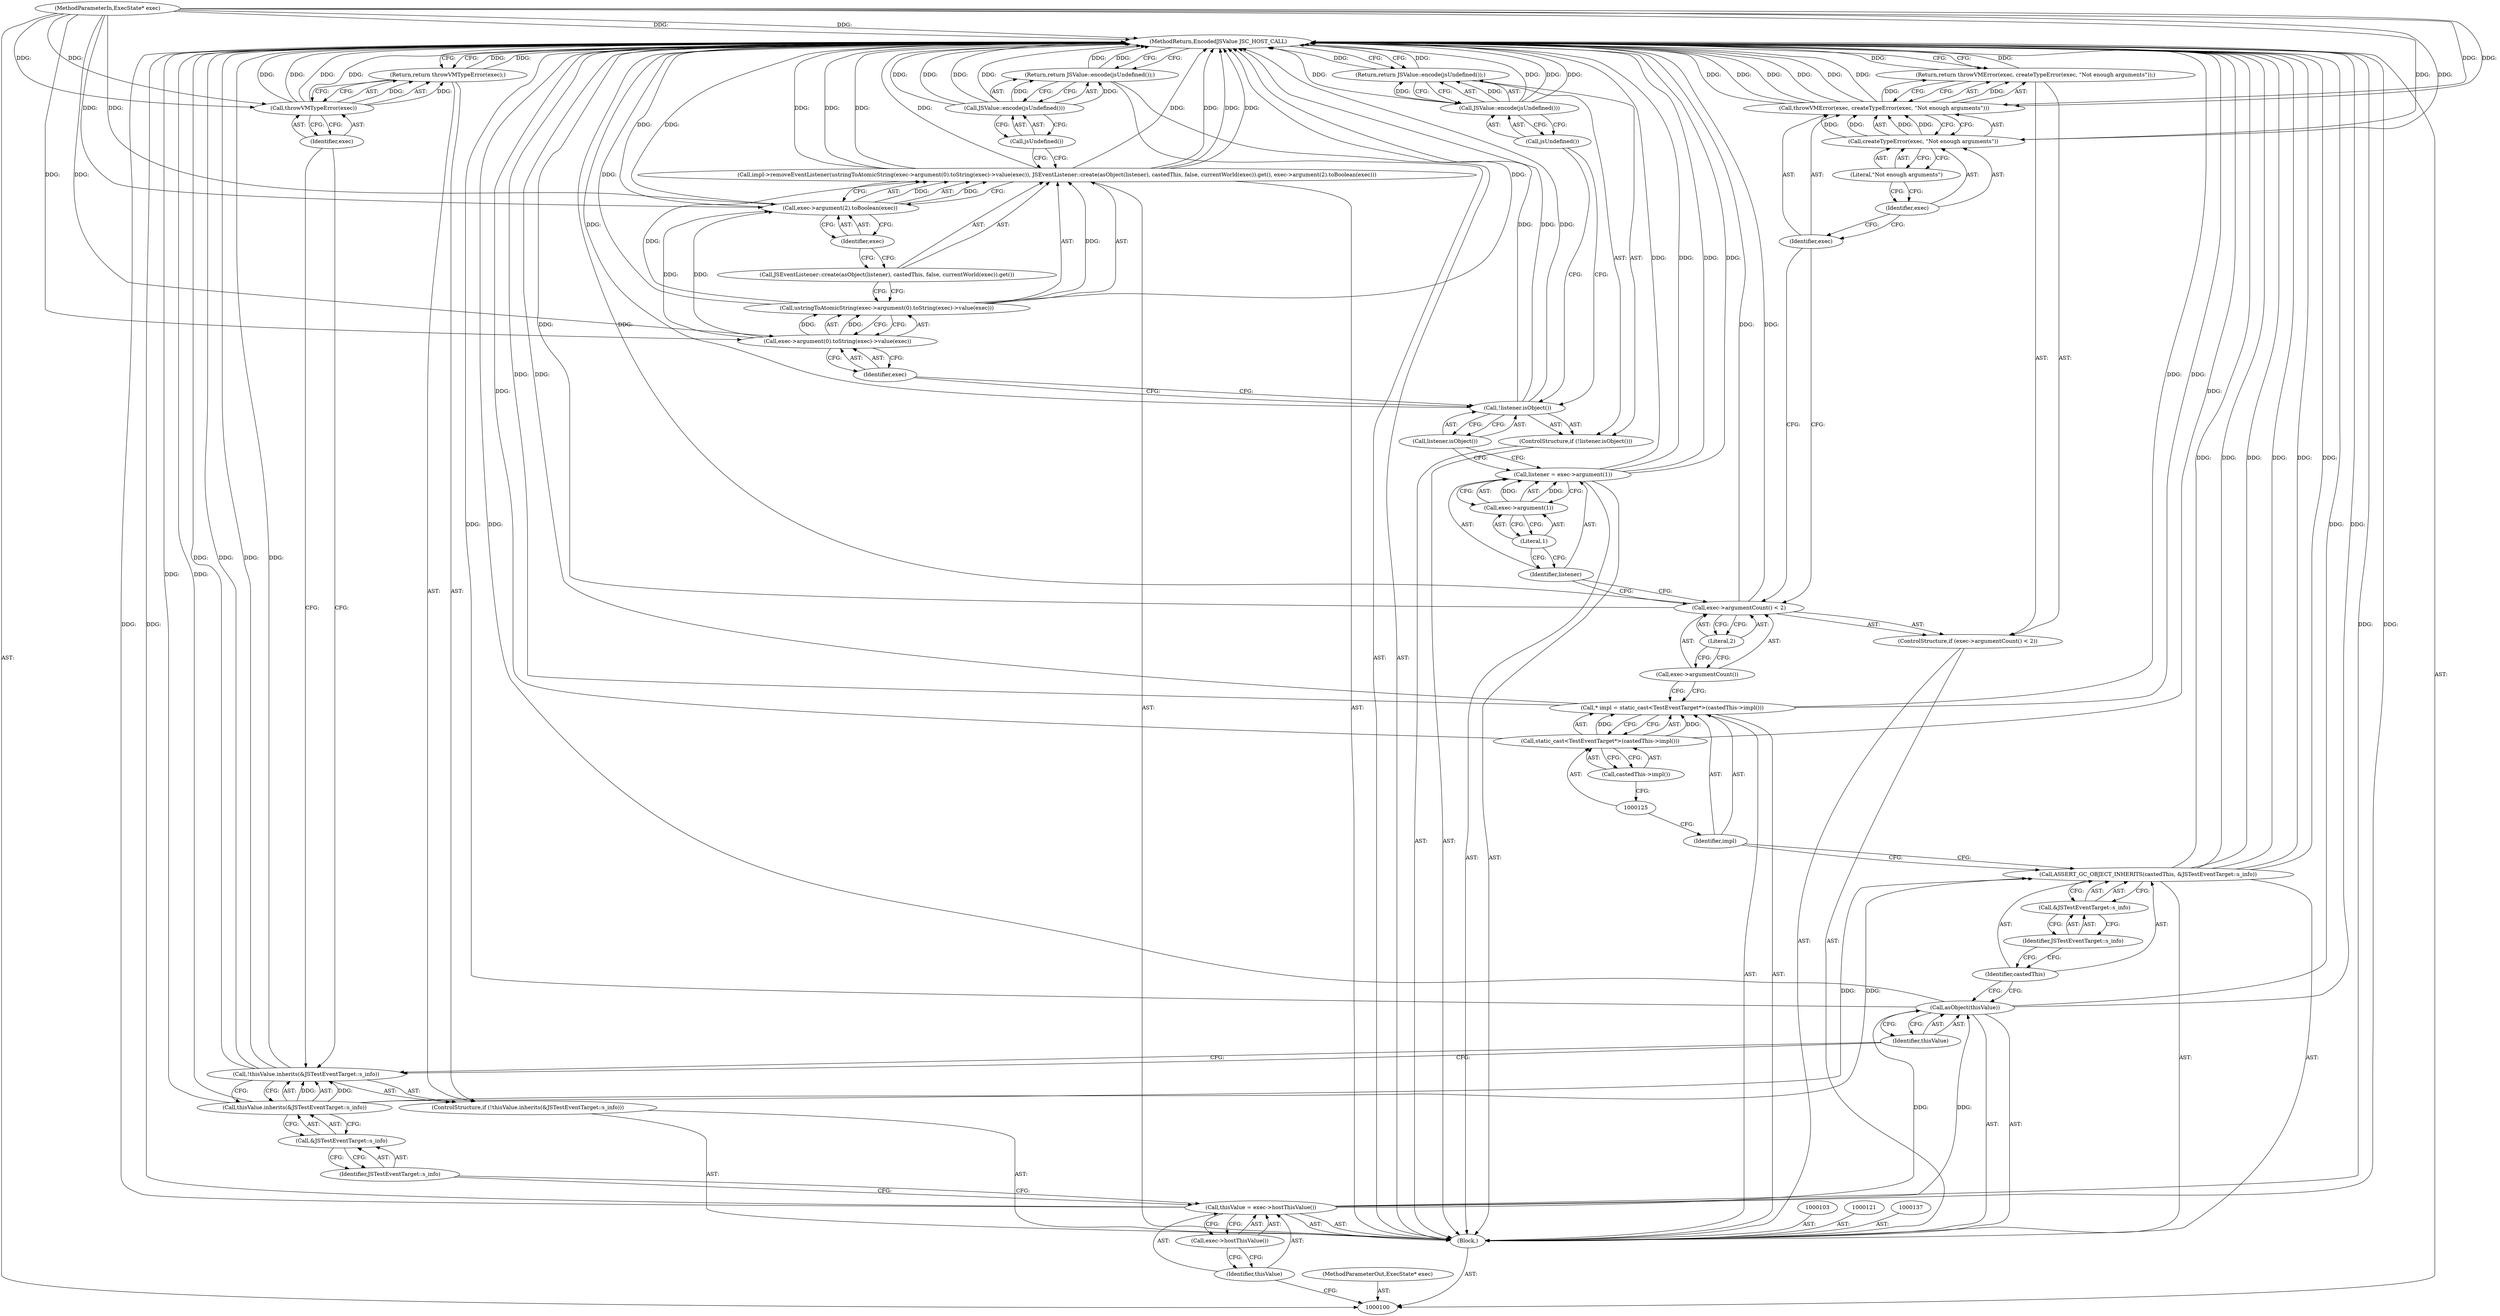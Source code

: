 digraph "1_Chrome_b944f670bb7a8a919daac497a4ea0536c954c201_15" {
"1000158" [label="(MethodReturn,EncodedJSValue JSC_HOST_CALL)"];
"1000101" [label="(MethodParameterIn,ExecState* exec)"];
"1000262" [label="(MethodParameterOut,ExecState* exec)"];
"1000132" [label="(Call,throwVMError(exec, createTypeError(exec, \"Not enough arguments\")))"];
"1000133" [label="(Identifier,exec)"];
"1000134" [label="(Call,createTypeError(exec, \"Not enough arguments\"))"];
"1000135" [label="(Identifier,exec)"];
"1000136" [label="(Literal,\"Not enough arguments\")"];
"1000131" [label="(Return,return throwVMError(exec, createTypeError(exec, \"Not enough arguments\"));)"];
"1000138" [label="(Call,listener = exec->argument(1))"];
"1000139" [label="(Identifier,listener)"];
"1000140" [label="(Call,exec->argument(1))"];
"1000141" [label="(Literal,1)"];
"1000144" [label="(Call,listener.isObject())"];
"1000142" [label="(ControlStructure,if (!listener.isObject()))"];
"1000143" [label="(Call,!listener.isObject())"];
"1000146" [label="(Call,JSValue::encode(jsUndefined()))"];
"1000147" [label="(Call,jsUndefined())"];
"1000145" [label="(Return,return JSValue::encode(jsUndefined());)"];
"1000152" [label="(Call,JSEventListener::create(asObject(listener), castedThis, false, currentWorld(exec)).get())"];
"1000153" [label="(Call,exec->argument(2).toBoolean(exec))"];
"1000154" [label="(Identifier,exec)"];
"1000149" [label="(Call,ustringToAtomicString(exec->argument(0).toString(exec)->value(exec)))"];
"1000148" [label="(Call,impl->removeEventListener(ustringToAtomicString(exec->argument(0).toString(exec)->value(exec)), JSEventListener::create(asObject(listener), castedThis, false, currentWorld(exec)).get(), exec->argument(2).toBoolean(exec)))"];
"1000150" [label="(Call,exec->argument(0).toString(exec)->value(exec))"];
"1000151" [label="(Identifier,exec)"];
"1000156" [label="(Call,JSValue::encode(jsUndefined()))"];
"1000157" [label="(Call,jsUndefined())"];
"1000155" [label="(Return,return JSValue::encode(jsUndefined());)"];
"1000102" [label="(Block,)"];
"1000104" [label="(Call,thisValue = exec->hostThisValue())"];
"1000105" [label="(Identifier,thisValue)"];
"1000106" [label="(Call,exec->hostThisValue())"];
"1000110" [label="(Call,&JSTestEventTarget::s_info)"];
"1000111" [label="(Identifier,JSTestEventTarget::s_info)"];
"1000107" [label="(ControlStructure,if (!thisValue.inherits(&JSTestEventTarget::s_info)))"];
"1000108" [label="(Call,!thisValue.inherits(&JSTestEventTarget::s_info))"];
"1000109" [label="(Call,thisValue.inherits(&JSTestEventTarget::s_info))"];
"1000113" [label="(Call,throwVMTypeError(exec))"];
"1000114" [label="(Identifier,exec)"];
"1000112" [label="(Return,return throwVMTypeError(exec);)"];
"1000115" [label="(Call,asObject(thisValue))"];
"1000116" [label="(Identifier,thisValue)"];
"1000118" [label="(Identifier,castedThis)"];
"1000119" [label="(Call,&JSTestEventTarget::s_info)"];
"1000120" [label="(Identifier,JSTestEventTarget::s_info)"];
"1000117" [label="(Call,ASSERT_GC_OBJECT_INHERITS(castedThis, &JSTestEventTarget::s_info))"];
"1000122" [label="(Call,* impl = static_cast<TestEventTarget*>(castedThis->impl()))"];
"1000123" [label="(Identifier,impl)"];
"1000124" [label="(Call,static_cast<TestEventTarget*>(castedThis->impl()))"];
"1000126" [label="(Call,castedThis->impl())"];
"1000130" [label="(Literal,2)"];
"1000127" [label="(ControlStructure,if (exec->argumentCount() < 2))"];
"1000128" [label="(Call,exec->argumentCount() < 2)"];
"1000129" [label="(Call,exec->argumentCount())"];
"1000158" -> "1000100"  [label="AST: "];
"1000158" -> "1000112"  [label="CFG: "];
"1000158" -> "1000131"  [label="CFG: "];
"1000158" -> "1000145"  [label="CFG: "];
"1000158" -> "1000155"  [label="CFG: "];
"1000145" -> "1000158"  [label="DDG: "];
"1000131" -> "1000158"  [label="DDG: "];
"1000117" -> "1000158"  [label="DDG: "];
"1000117" -> "1000158"  [label="DDG: "];
"1000117" -> "1000158"  [label="DDG: "];
"1000124" -> "1000158"  [label="DDG: "];
"1000108" -> "1000158"  [label="DDG: "];
"1000108" -> "1000158"  [label="DDG: "];
"1000156" -> "1000158"  [label="DDG: "];
"1000156" -> "1000158"  [label="DDG: "];
"1000104" -> "1000158"  [label="DDG: "];
"1000104" -> "1000158"  [label="DDG: "];
"1000113" -> "1000158"  [label="DDG: "];
"1000113" -> "1000158"  [label="DDG: "];
"1000115" -> "1000158"  [label="DDG: "];
"1000115" -> "1000158"  [label="DDG: "];
"1000148" -> "1000158"  [label="DDG: "];
"1000148" -> "1000158"  [label="DDG: "];
"1000148" -> "1000158"  [label="DDG: "];
"1000148" -> "1000158"  [label="DDG: "];
"1000132" -> "1000158"  [label="DDG: "];
"1000132" -> "1000158"  [label="DDG: "];
"1000132" -> "1000158"  [label="DDG: "];
"1000153" -> "1000158"  [label="DDG: "];
"1000149" -> "1000158"  [label="DDG: "];
"1000146" -> "1000158"  [label="DDG: "];
"1000146" -> "1000158"  [label="DDG: "];
"1000122" -> "1000158"  [label="DDG: "];
"1000122" -> "1000158"  [label="DDG: "];
"1000138" -> "1000158"  [label="DDG: "];
"1000138" -> "1000158"  [label="DDG: "];
"1000128" -> "1000158"  [label="DDG: "];
"1000128" -> "1000158"  [label="DDG: "];
"1000143" -> "1000158"  [label="DDG: "];
"1000143" -> "1000158"  [label="DDG: "];
"1000101" -> "1000158"  [label="DDG: "];
"1000109" -> "1000158"  [label="DDG: "];
"1000155" -> "1000158"  [label="DDG: "];
"1000112" -> "1000158"  [label="DDG: "];
"1000101" -> "1000100"  [label="AST: "];
"1000101" -> "1000158"  [label="DDG: "];
"1000101" -> "1000113"  [label="DDG: "];
"1000101" -> "1000132"  [label="DDG: "];
"1000101" -> "1000134"  [label="DDG: "];
"1000101" -> "1000150"  [label="DDG: "];
"1000101" -> "1000153"  [label="DDG: "];
"1000262" -> "1000100"  [label="AST: "];
"1000132" -> "1000131"  [label="AST: "];
"1000132" -> "1000134"  [label="CFG: "];
"1000133" -> "1000132"  [label="AST: "];
"1000134" -> "1000132"  [label="AST: "];
"1000131" -> "1000132"  [label="CFG: "];
"1000132" -> "1000158"  [label="DDG: "];
"1000132" -> "1000158"  [label="DDG: "];
"1000132" -> "1000158"  [label="DDG: "];
"1000132" -> "1000131"  [label="DDG: "];
"1000134" -> "1000132"  [label="DDG: "];
"1000134" -> "1000132"  [label="DDG: "];
"1000101" -> "1000132"  [label="DDG: "];
"1000133" -> "1000132"  [label="AST: "];
"1000133" -> "1000128"  [label="CFG: "];
"1000135" -> "1000133"  [label="CFG: "];
"1000134" -> "1000132"  [label="AST: "];
"1000134" -> "1000136"  [label="CFG: "];
"1000135" -> "1000134"  [label="AST: "];
"1000136" -> "1000134"  [label="AST: "];
"1000132" -> "1000134"  [label="CFG: "];
"1000134" -> "1000132"  [label="DDG: "];
"1000134" -> "1000132"  [label="DDG: "];
"1000101" -> "1000134"  [label="DDG: "];
"1000135" -> "1000134"  [label="AST: "];
"1000135" -> "1000133"  [label="CFG: "];
"1000136" -> "1000135"  [label="CFG: "];
"1000136" -> "1000134"  [label="AST: "];
"1000136" -> "1000135"  [label="CFG: "];
"1000134" -> "1000136"  [label="CFG: "];
"1000131" -> "1000127"  [label="AST: "];
"1000131" -> "1000132"  [label="CFG: "];
"1000132" -> "1000131"  [label="AST: "];
"1000158" -> "1000131"  [label="CFG: "];
"1000131" -> "1000158"  [label="DDG: "];
"1000132" -> "1000131"  [label="DDG: "];
"1000138" -> "1000102"  [label="AST: "];
"1000138" -> "1000140"  [label="CFG: "];
"1000139" -> "1000138"  [label="AST: "];
"1000140" -> "1000138"  [label="AST: "];
"1000144" -> "1000138"  [label="CFG: "];
"1000138" -> "1000158"  [label="DDG: "];
"1000138" -> "1000158"  [label="DDG: "];
"1000140" -> "1000138"  [label="DDG: "];
"1000139" -> "1000138"  [label="AST: "];
"1000139" -> "1000128"  [label="CFG: "];
"1000141" -> "1000139"  [label="CFG: "];
"1000140" -> "1000138"  [label="AST: "];
"1000140" -> "1000141"  [label="CFG: "];
"1000141" -> "1000140"  [label="AST: "];
"1000138" -> "1000140"  [label="CFG: "];
"1000140" -> "1000138"  [label="DDG: "];
"1000141" -> "1000140"  [label="AST: "];
"1000141" -> "1000139"  [label="CFG: "];
"1000140" -> "1000141"  [label="CFG: "];
"1000144" -> "1000143"  [label="AST: "];
"1000144" -> "1000138"  [label="CFG: "];
"1000143" -> "1000144"  [label="CFG: "];
"1000142" -> "1000102"  [label="AST: "];
"1000143" -> "1000142"  [label="AST: "];
"1000145" -> "1000142"  [label="AST: "];
"1000143" -> "1000142"  [label="AST: "];
"1000143" -> "1000144"  [label="CFG: "];
"1000144" -> "1000143"  [label="AST: "];
"1000147" -> "1000143"  [label="CFG: "];
"1000151" -> "1000143"  [label="CFG: "];
"1000143" -> "1000158"  [label="DDG: "];
"1000143" -> "1000158"  [label="DDG: "];
"1000146" -> "1000145"  [label="AST: "];
"1000146" -> "1000147"  [label="CFG: "];
"1000147" -> "1000146"  [label="AST: "];
"1000145" -> "1000146"  [label="CFG: "];
"1000146" -> "1000158"  [label="DDG: "];
"1000146" -> "1000158"  [label="DDG: "];
"1000146" -> "1000145"  [label="DDG: "];
"1000147" -> "1000146"  [label="AST: "];
"1000147" -> "1000143"  [label="CFG: "];
"1000146" -> "1000147"  [label="CFG: "];
"1000145" -> "1000142"  [label="AST: "];
"1000145" -> "1000146"  [label="CFG: "];
"1000146" -> "1000145"  [label="AST: "];
"1000158" -> "1000145"  [label="CFG: "];
"1000145" -> "1000158"  [label="DDG: "];
"1000146" -> "1000145"  [label="DDG: "];
"1000152" -> "1000148"  [label="AST: "];
"1000152" -> "1000149"  [label="CFG: "];
"1000154" -> "1000152"  [label="CFG: "];
"1000153" -> "1000148"  [label="AST: "];
"1000153" -> "1000154"  [label="CFG: "];
"1000154" -> "1000153"  [label="AST: "];
"1000148" -> "1000153"  [label="CFG: "];
"1000153" -> "1000158"  [label="DDG: "];
"1000153" -> "1000148"  [label="DDG: "];
"1000150" -> "1000153"  [label="DDG: "];
"1000101" -> "1000153"  [label="DDG: "];
"1000154" -> "1000153"  [label="AST: "];
"1000154" -> "1000152"  [label="CFG: "];
"1000153" -> "1000154"  [label="CFG: "];
"1000149" -> "1000148"  [label="AST: "];
"1000149" -> "1000150"  [label="CFG: "];
"1000150" -> "1000149"  [label="AST: "];
"1000152" -> "1000149"  [label="CFG: "];
"1000149" -> "1000158"  [label="DDG: "];
"1000149" -> "1000148"  [label="DDG: "];
"1000150" -> "1000149"  [label="DDG: "];
"1000148" -> "1000102"  [label="AST: "];
"1000148" -> "1000153"  [label="CFG: "];
"1000149" -> "1000148"  [label="AST: "];
"1000152" -> "1000148"  [label="AST: "];
"1000153" -> "1000148"  [label="AST: "];
"1000157" -> "1000148"  [label="CFG: "];
"1000148" -> "1000158"  [label="DDG: "];
"1000148" -> "1000158"  [label="DDG: "];
"1000148" -> "1000158"  [label="DDG: "];
"1000148" -> "1000158"  [label="DDG: "];
"1000149" -> "1000148"  [label="DDG: "];
"1000153" -> "1000148"  [label="DDG: "];
"1000150" -> "1000149"  [label="AST: "];
"1000150" -> "1000151"  [label="CFG: "];
"1000151" -> "1000150"  [label="AST: "];
"1000149" -> "1000150"  [label="CFG: "];
"1000150" -> "1000149"  [label="DDG: "];
"1000101" -> "1000150"  [label="DDG: "];
"1000150" -> "1000153"  [label="DDG: "];
"1000151" -> "1000150"  [label="AST: "];
"1000151" -> "1000143"  [label="CFG: "];
"1000150" -> "1000151"  [label="CFG: "];
"1000156" -> "1000155"  [label="AST: "];
"1000156" -> "1000157"  [label="CFG: "];
"1000157" -> "1000156"  [label="AST: "];
"1000155" -> "1000156"  [label="CFG: "];
"1000156" -> "1000158"  [label="DDG: "];
"1000156" -> "1000158"  [label="DDG: "];
"1000156" -> "1000155"  [label="DDG: "];
"1000157" -> "1000156"  [label="AST: "];
"1000157" -> "1000148"  [label="CFG: "];
"1000156" -> "1000157"  [label="CFG: "];
"1000155" -> "1000102"  [label="AST: "];
"1000155" -> "1000156"  [label="CFG: "];
"1000156" -> "1000155"  [label="AST: "];
"1000158" -> "1000155"  [label="CFG: "];
"1000155" -> "1000158"  [label="DDG: "];
"1000156" -> "1000155"  [label="DDG: "];
"1000102" -> "1000100"  [label="AST: "];
"1000103" -> "1000102"  [label="AST: "];
"1000104" -> "1000102"  [label="AST: "];
"1000107" -> "1000102"  [label="AST: "];
"1000115" -> "1000102"  [label="AST: "];
"1000117" -> "1000102"  [label="AST: "];
"1000121" -> "1000102"  [label="AST: "];
"1000122" -> "1000102"  [label="AST: "];
"1000127" -> "1000102"  [label="AST: "];
"1000137" -> "1000102"  [label="AST: "];
"1000138" -> "1000102"  [label="AST: "];
"1000142" -> "1000102"  [label="AST: "];
"1000148" -> "1000102"  [label="AST: "];
"1000155" -> "1000102"  [label="AST: "];
"1000104" -> "1000102"  [label="AST: "];
"1000104" -> "1000106"  [label="CFG: "];
"1000105" -> "1000104"  [label="AST: "];
"1000106" -> "1000104"  [label="AST: "];
"1000111" -> "1000104"  [label="CFG: "];
"1000104" -> "1000158"  [label="DDG: "];
"1000104" -> "1000158"  [label="DDG: "];
"1000104" -> "1000115"  [label="DDG: "];
"1000105" -> "1000104"  [label="AST: "];
"1000105" -> "1000100"  [label="CFG: "];
"1000106" -> "1000105"  [label="CFG: "];
"1000106" -> "1000104"  [label="AST: "];
"1000106" -> "1000105"  [label="CFG: "];
"1000104" -> "1000106"  [label="CFG: "];
"1000110" -> "1000109"  [label="AST: "];
"1000110" -> "1000111"  [label="CFG: "];
"1000111" -> "1000110"  [label="AST: "];
"1000109" -> "1000110"  [label="CFG: "];
"1000111" -> "1000110"  [label="AST: "];
"1000111" -> "1000104"  [label="CFG: "];
"1000110" -> "1000111"  [label="CFG: "];
"1000107" -> "1000102"  [label="AST: "];
"1000108" -> "1000107"  [label="AST: "];
"1000112" -> "1000107"  [label="AST: "];
"1000108" -> "1000107"  [label="AST: "];
"1000108" -> "1000109"  [label="CFG: "];
"1000109" -> "1000108"  [label="AST: "];
"1000114" -> "1000108"  [label="CFG: "];
"1000116" -> "1000108"  [label="CFG: "];
"1000108" -> "1000158"  [label="DDG: "];
"1000108" -> "1000158"  [label="DDG: "];
"1000109" -> "1000108"  [label="DDG: "];
"1000109" -> "1000108"  [label="AST: "];
"1000109" -> "1000110"  [label="CFG: "];
"1000110" -> "1000109"  [label="AST: "];
"1000108" -> "1000109"  [label="CFG: "];
"1000109" -> "1000158"  [label="DDG: "];
"1000109" -> "1000108"  [label="DDG: "];
"1000109" -> "1000117"  [label="DDG: "];
"1000113" -> "1000112"  [label="AST: "];
"1000113" -> "1000114"  [label="CFG: "];
"1000114" -> "1000113"  [label="AST: "];
"1000112" -> "1000113"  [label="CFG: "];
"1000113" -> "1000158"  [label="DDG: "];
"1000113" -> "1000158"  [label="DDG: "];
"1000113" -> "1000112"  [label="DDG: "];
"1000101" -> "1000113"  [label="DDG: "];
"1000114" -> "1000113"  [label="AST: "];
"1000114" -> "1000108"  [label="CFG: "];
"1000113" -> "1000114"  [label="CFG: "];
"1000112" -> "1000107"  [label="AST: "];
"1000112" -> "1000113"  [label="CFG: "];
"1000113" -> "1000112"  [label="AST: "];
"1000158" -> "1000112"  [label="CFG: "];
"1000112" -> "1000158"  [label="DDG: "];
"1000113" -> "1000112"  [label="DDG: "];
"1000115" -> "1000102"  [label="AST: "];
"1000115" -> "1000116"  [label="CFG: "];
"1000116" -> "1000115"  [label="AST: "];
"1000118" -> "1000115"  [label="CFG: "];
"1000115" -> "1000158"  [label="DDG: "];
"1000115" -> "1000158"  [label="DDG: "];
"1000104" -> "1000115"  [label="DDG: "];
"1000116" -> "1000115"  [label="AST: "];
"1000116" -> "1000108"  [label="CFG: "];
"1000115" -> "1000116"  [label="CFG: "];
"1000118" -> "1000117"  [label="AST: "];
"1000118" -> "1000115"  [label="CFG: "];
"1000120" -> "1000118"  [label="CFG: "];
"1000119" -> "1000117"  [label="AST: "];
"1000119" -> "1000120"  [label="CFG: "];
"1000120" -> "1000119"  [label="AST: "];
"1000117" -> "1000119"  [label="CFG: "];
"1000120" -> "1000119"  [label="AST: "];
"1000120" -> "1000118"  [label="CFG: "];
"1000119" -> "1000120"  [label="CFG: "];
"1000117" -> "1000102"  [label="AST: "];
"1000117" -> "1000119"  [label="CFG: "];
"1000118" -> "1000117"  [label="AST: "];
"1000119" -> "1000117"  [label="AST: "];
"1000123" -> "1000117"  [label="CFG: "];
"1000117" -> "1000158"  [label="DDG: "];
"1000117" -> "1000158"  [label="DDG: "];
"1000117" -> "1000158"  [label="DDG: "];
"1000109" -> "1000117"  [label="DDG: "];
"1000122" -> "1000102"  [label="AST: "];
"1000122" -> "1000124"  [label="CFG: "];
"1000123" -> "1000122"  [label="AST: "];
"1000124" -> "1000122"  [label="AST: "];
"1000129" -> "1000122"  [label="CFG: "];
"1000122" -> "1000158"  [label="DDG: "];
"1000122" -> "1000158"  [label="DDG: "];
"1000124" -> "1000122"  [label="DDG: "];
"1000123" -> "1000122"  [label="AST: "];
"1000123" -> "1000117"  [label="CFG: "];
"1000125" -> "1000123"  [label="CFG: "];
"1000124" -> "1000122"  [label="AST: "];
"1000124" -> "1000126"  [label="CFG: "];
"1000125" -> "1000124"  [label="AST: "];
"1000126" -> "1000124"  [label="AST: "];
"1000122" -> "1000124"  [label="CFG: "];
"1000124" -> "1000158"  [label="DDG: "];
"1000124" -> "1000122"  [label="DDG: "];
"1000126" -> "1000124"  [label="AST: "];
"1000126" -> "1000125"  [label="CFG: "];
"1000124" -> "1000126"  [label="CFG: "];
"1000130" -> "1000128"  [label="AST: "];
"1000130" -> "1000129"  [label="CFG: "];
"1000128" -> "1000130"  [label="CFG: "];
"1000127" -> "1000102"  [label="AST: "];
"1000128" -> "1000127"  [label="AST: "];
"1000131" -> "1000127"  [label="AST: "];
"1000128" -> "1000127"  [label="AST: "];
"1000128" -> "1000130"  [label="CFG: "];
"1000129" -> "1000128"  [label="AST: "];
"1000130" -> "1000128"  [label="AST: "];
"1000133" -> "1000128"  [label="CFG: "];
"1000139" -> "1000128"  [label="CFG: "];
"1000128" -> "1000158"  [label="DDG: "];
"1000128" -> "1000158"  [label="DDG: "];
"1000129" -> "1000128"  [label="AST: "];
"1000129" -> "1000122"  [label="CFG: "];
"1000130" -> "1000129"  [label="CFG: "];
}
